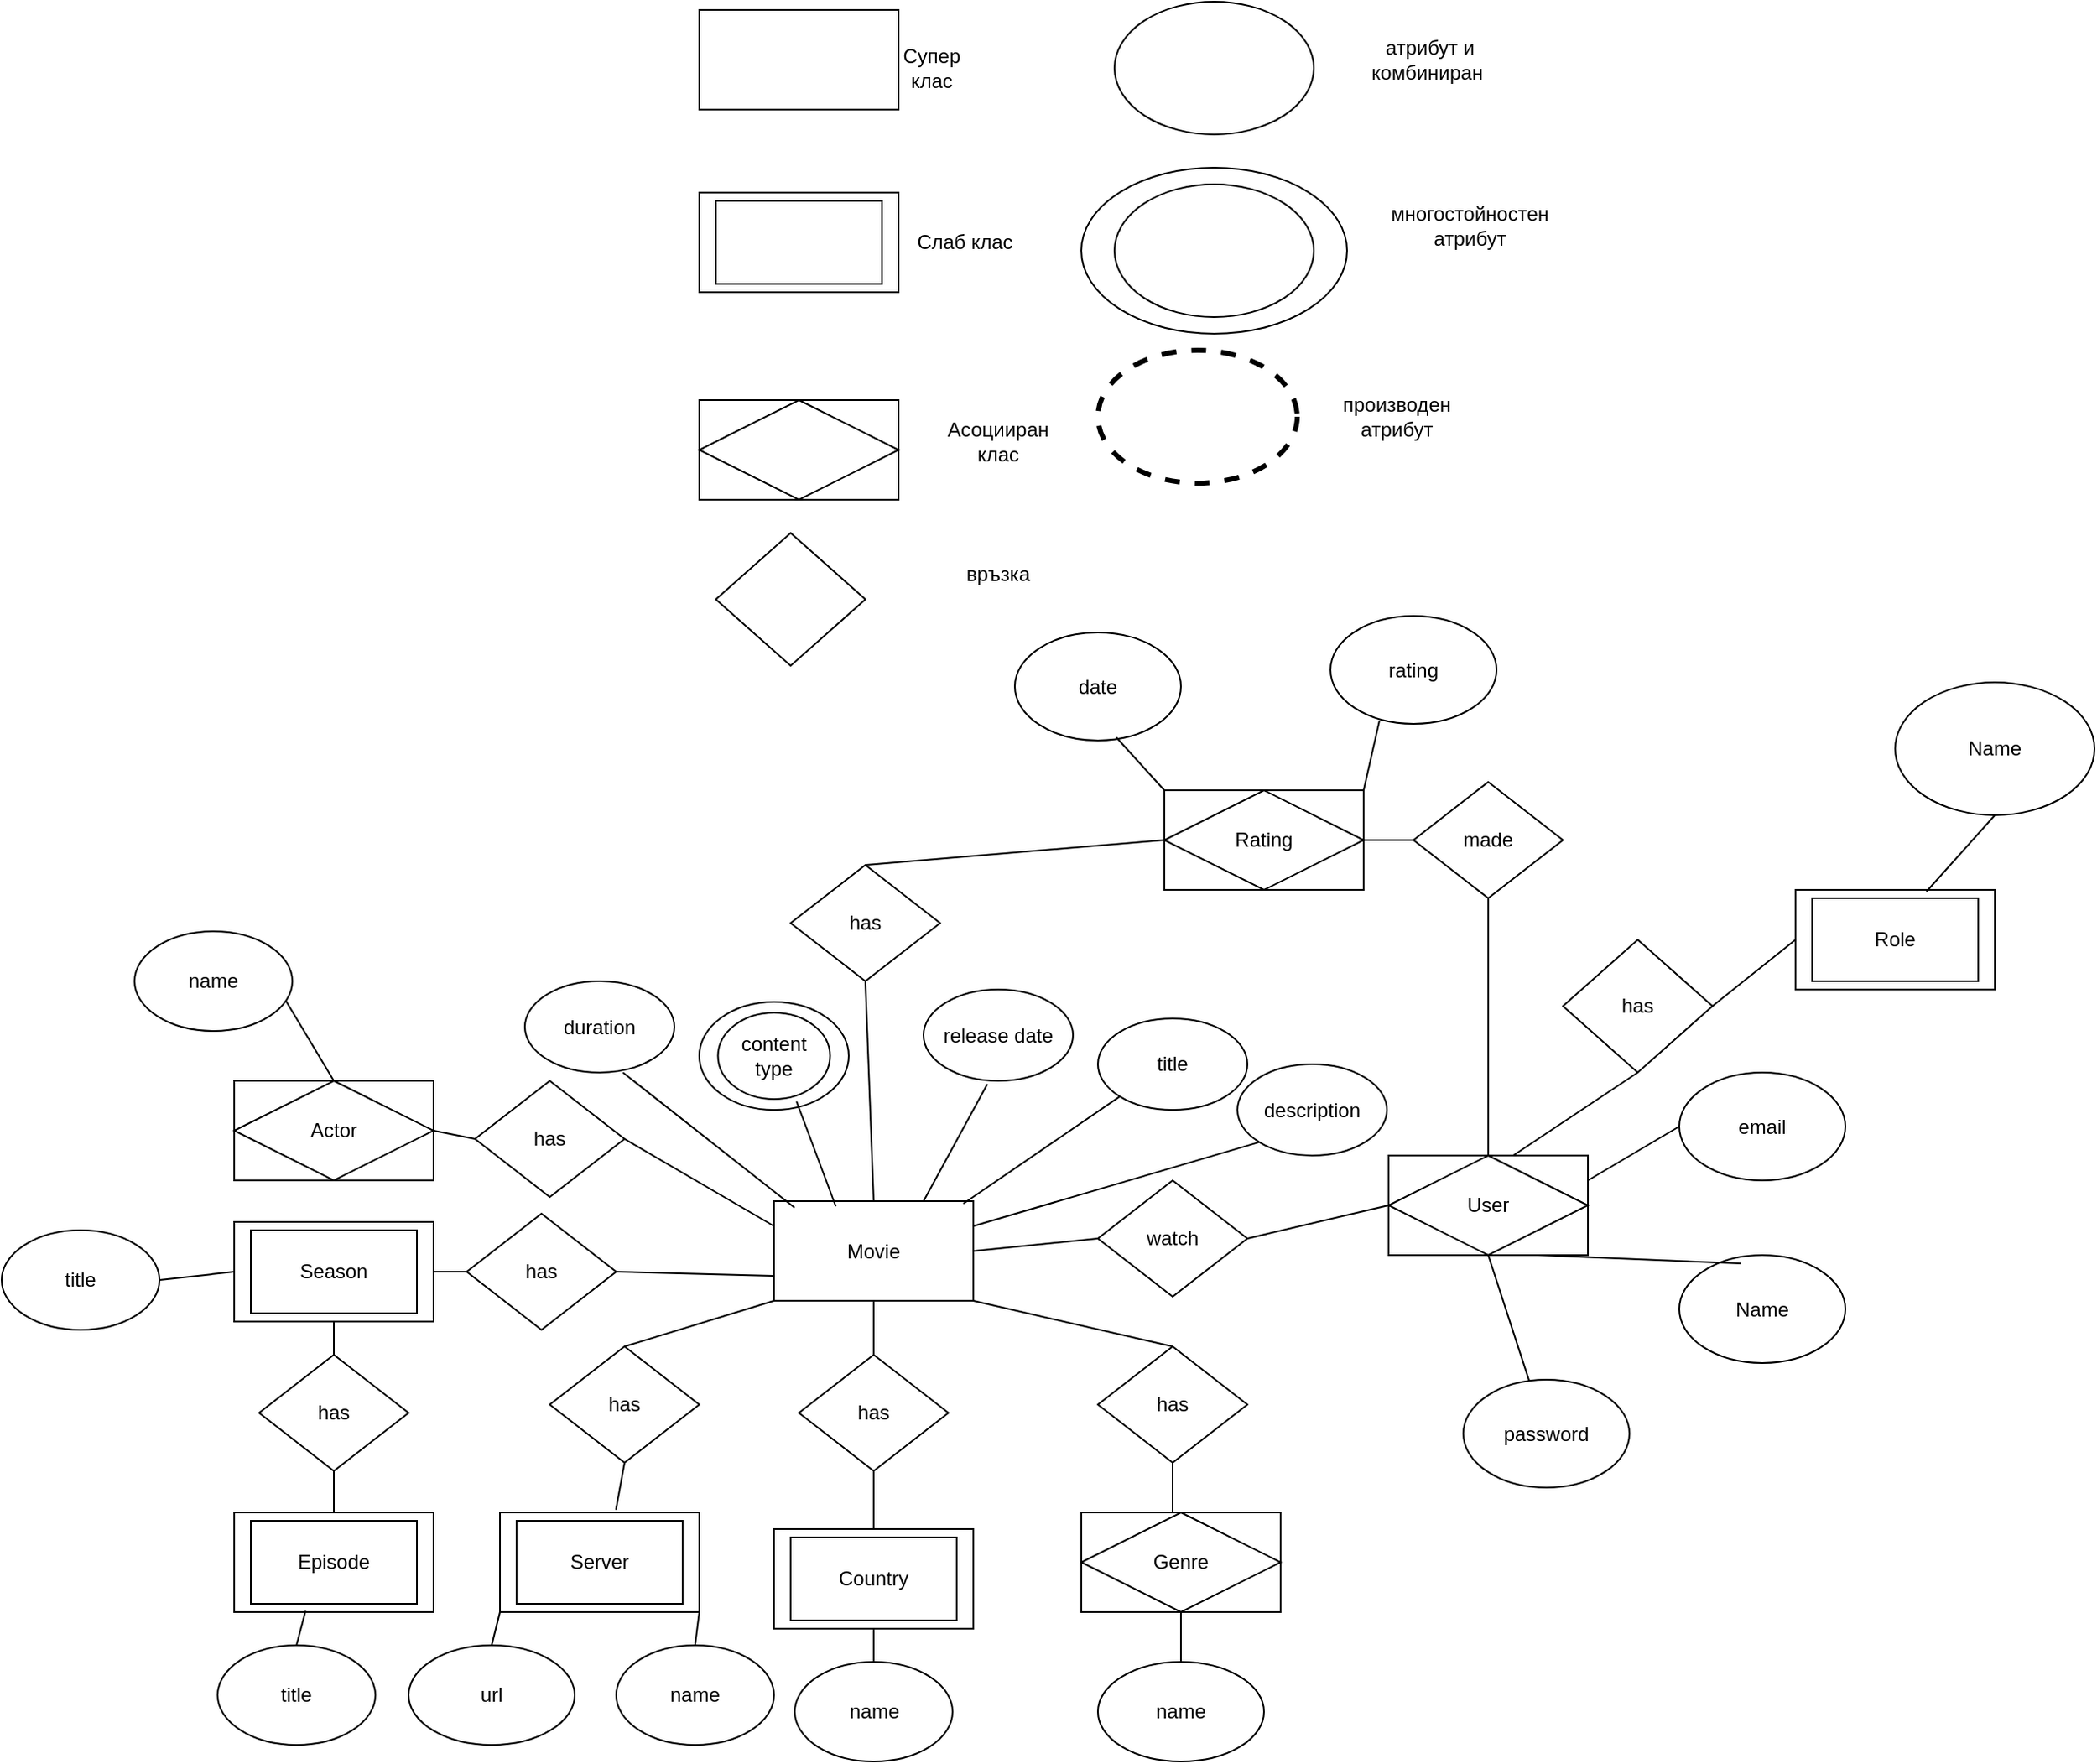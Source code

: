 <mxfile version="24.8.6">
  <diagram name="Page-1" id="Ls7W9Ek30PVkGQfIBCD4">
    <mxGraphModel dx="1869" dy="1734" grid="1" gridSize="10" guides="1" tooltips="1" connect="1" arrows="1" fold="1" page="1" pageScale="1" pageWidth="827" pageHeight="1169" math="0" shadow="0">
      <root>
        <mxCell id="0" />
        <mxCell id="1" parent="0" />
        <mxCell id="jmiM5ppSxV9JI5WKuuWm-2" value="Супер клас" style="text;html=1;align=center;verticalAlign=middle;whiteSpace=wrap;rounded=0;" parent="1" vertex="1">
          <mxGeometry x="110" y="-5" width="60" height="30" as="geometry" />
        </mxCell>
        <mxCell id="jmiM5ppSxV9JI5WKuuWm-5" value="Асоцииран клас" style="text;html=1;align=center;verticalAlign=middle;whiteSpace=wrap;rounded=0;" parent="1" vertex="1">
          <mxGeometry x="150" y="220" width="60" height="30" as="geometry" />
        </mxCell>
        <mxCell id="jmiM5ppSxV9JI5WKuuWm-8" value="Слаб клас" style="text;html=1;align=center;verticalAlign=middle;whiteSpace=wrap;rounded=0;" parent="1" vertex="1">
          <mxGeometry x="130" y="100" width="60" height="30" as="geometry" />
        </mxCell>
        <mxCell id="jmiM5ppSxV9JI5WKuuWm-10" value="" style="ellipse;whiteSpace=wrap;html=1;" parent="1" vertex="1">
          <mxGeometry x="250" y="-30" width="120" height="80" as="geometry" />
        </mxCell>
        <mxCell id="jmiM5ppSxV9JI5WKuuWm-11" value="атрибут и комбиниран&amp;nbsp;" style="text;html=1;align=center;verticalAlign=middle;whiteSpace=wrap;rounded=0;" parent="1" vertex="1">
          <mxGeometry x="400" y="-10" width="80" height="30" as="geometry" />
        </mxCell>
        <mxCell id="jmiM5ppSxV9JI5WKuuWm-14" value="многостойностен атрибут" style="text;html=1;align=center;verticalAlign=middle;whiteSpace=wrap;rounded=0;" parent="1" vertex="1">
          <mxGeometry x="414" y="90" width="100" height="30" as="geometry" />
        </mxCell>
        <mxCell id="jmiM5ppSxV9JI5WKuuWm-15" value="" style="ellipse;whiteSpace=wrap;html=1;dashed=1;strokeWidth=3;perimeterSpacing=0;" parent="1" vertex="1">
          <mxGeometry x="240" y="180" width="120" height="80" as="geometry" />
        </mxCell>
        <mxCell id="jmiM5ppSxV9JI5WKuuWm-16" value="производен атрибут" style="text;html=1;align=center;verticalAlign=middle;whiteSpace=wrap;rounded=0;" parent="1" vertex="1">
          <mxGeometry x="370" y="205" width="100" height="30" as="geometry" />
        </mxCell>
        <mxCell id="3IOs343TnW1oThmAm9yN-3" value="" style="group" parent="1" vertex="1" connectable="0">
          <mxGeometry x="415" y="665" width="120" height="60" as="geometry" />
        </mxCell>
        <mxCell id="3IOs343TnW1oThmAm9yN-1" value="" style="rounded=0;whiteSpace=wrap;html=1;" parent="3IOs343TnW1oThmAm9yN-3" vertex="1">
          <mxGeometry width="120" height="60" as="geometry" />
        </mxCell>
        <mxCell id="3IOs343TnW1oThmAm9yN-2" value="User" style="rhombus;whiteSpace=wrap;html=1;" parent="3IOs343TnW1oThmAm9yN-3" vertex="1">
          <mxGeometry width="120" height="60" as="geometry" />
        </mxCell>
        <mxCell id="3IOs343TnW1oThmAm9yN-5" value="" style="rounded=0;whiteSpace=wrap;html=1;" parent="1" vertex="1">
          <mxGeometry y="-25" width="120" height="60" as="geometry" />
        </mxCell>
        <mxCell id="3IOs343TnW1oThmAm9yN-11" value="Movie" style="rounded=0;whiteSpace=wrap;html=1;" parent="1" vertex="1">
          <mxGeometry x="45" y="692.5" width="120" height="60" as="geometry" />
        </mxCell>
        <mxCell id="3IOs343TnW1oThmAm9yN-14" value="" style="group" parent="1" vertex="1" connectable="0">
          <mxGeometry x="-280" y="620" width="120" height="60" as="geometry" />
        </mxCell>
        <mxCell id="3IOs343TnW1oThmAm9yN-15" value="" style="rounded=0;whiteSpace=wrap;html=1;" parent="3IOs343TnW1oThmAm9yN-14" vertex="1">
          <mxGeometry width="120" height="60" as="geometry" />
        </mxCell>
        <mxCell id="3IOs343TnW1oThmAm9yN-16" value="Actor" style="rhombus;whiteSpace=wrap;html=1;" parent="3IOs343TnW1oThmAm9yN-14" vertex="1">
          <mxGeometry width="120" height="60" as="geometry" />
        </mxCell>
        <mxCell id="3IOs343TnW1oThmAm9yN-20" value="" style="group" parent="1" vertex="1" connectable="0">
          <mxGeometry x="280" y="445" width="120" height="60" as="geometry" />
        </mxCell>
        <mxCell id="3IOs343TnW1oThmAm9yN-21" value="" style="rounded=0;whiteSpace=wrap;html=1;" parent="3IOs343TnW1oThmAm9yN-20" vertex="1">
          <mxGeometry width="120" height="60" as="geometry" />
        </mxCell>
        <mxCell id="3IOs343TnW1oThmAm9yN-22" value="Rating" style="rhombus;whiteSpace=wrap;html=1;" parent="3IOs343TnW1oThmAm9yN-20" vertex="1">
          <mxGeometry width="120" height="60" as="geometry" />
        </mxCell>
        <mxCell id="3IOs343TnW1oThmAm9yN-27" value="" style="group" parent="1" vertex="1" connectable="0">
          <mxGeometry y="210" width="120" height="60" as="geometry" />
        </mxCell>
        <mxCell id="jmiM5ppSxV9JI5WKuuWm-3" value="" style="rounded=0;whiteSpace=wrap;html=1;" parent="3IOs343TnW1oThmAm9yN-27" vertex="1">
          <mxGeometry width="120" height="60" as="geometry" />
        </mxCell>
        <mxCell id="jmiM5ppSxV9JI5WKuuWm-4" value="" style="rhombus;whiteSpace=wrap;html=1;" parent="3IOs343TnW1oThmAm9yN-27" vertex="1">
          <mxGeometry width="120" height="60" as="geometry" />
        </mxCell>
        <mxCell id="3IOs343TnW1oThmAm9yN-28" value="" style="group" parent="1" vertex="1" connectable="0">
          <mxGeometry y="85" width="120" height="60" as="geometry" />
        </mxCell>
        <mxCell id="3IOs343TnW1oThmAm9yN-6" value="" style="rounded=0;whiteSpace=wrap;html=1;" parent="3IOs343TnW1oThmAm9yN-28" vertex="1">
          <mxGeometry width="120" height="60" as="geometry" />
        </mxCell>
        <mxCell id="3IOs343TnW1oThmAm9yN-7" value="" style="rounded=0;whiteSpace=wrap;html=1;" parent="3IOs343TnW1oThmAm9yN-28" vertex="1">
          <mxGeometry x="10" y="5" width="100" height="50" as="geometry" />
        </mxCell>
        <mxCell id="3IOs343TnW1oThmAm9yN-29" value="" style="group" parent="1" vertex="1" connectable="0">
          <mxGeometry x="-280" y="880" width="120" height="60" as="geometry" />
        </mxCell>
        <mxCell id="3IOs343TnW1oThmAm9yN-30" value="" style="rounded=0;whiteSpace=wrap;html=1;" parent="3IOs343TnW1oThmAm9yN-29" vertex="1">
          <mxGeometry width="120" height="60" as="geometry" />
        </mxCell>
        <mxCell id="3IOs343TnW1oThmAm9yN-31" value="Episode" style="rounded=0;whiteSpace=wrap;html=1;" parent="3IOs343TnW1oThmAm9yN-29" vertex="1">
          <mxGeometry x="10" y="5" width="100" height="50" as="geometry" />
        </mxCell>
        <mxCell id="3IOs343TnW1oThmAm9yN-32" value="" style="group" parent="1" vertex="1" connectable="0">
          <mxGeometry x="-280" y="705" width="120" height="60" as="geometry" />
        </mxCell>
        <mxCell id="3IOs343TnW1oThmAm9yN-33" value="" style="rounded=0;whiteSpace=wrap;html=1;" parent="3IOs343TnW1oThmAm9yN-32" vertex="1">
          <mxGeometry width="120" height="60" as="geometry" />
        </mxCell>
        <mxCell id="3IOs343TnW1oThmAm9yN-34" value="Season" style="rounded=0;whiteSpace=wrap;html=1;" parent="3IOs343TnW1oThmAm9yN-32" vertex="1">
          <mxGeometry x="10" y="5" width="100" height="50" as="geometry" />
        </mxCell>
        <mxCell id="3IOs343TnW1oThmAm9yN-39" value="" style="group" parent="1" vertex="1" connectable="0">
          <mxGeometry x="45" y="890" width="120" height="60" as="geometry" />
        </mxCell>
        <mxCell id="3IOs343TnW1oThmAm9yN-40" value="" style="rounded=0;whiteSpace=wrap;html=1;" parent="3IOs343TnW1oThmAm9yN-39" vertex="1">
          <mxGeometry width="120" height="60" as="geometry" />
        </mxCell>
        <mxCell id="3IOs343TnW1oThmAm9yN-41" value="Country" style="rounded=0;whiteSpace=wrap;html=1;" parent="3IOs343TnW1oThmAm9yN-39" vertex="1">
          <mxGeometry x="10" y="5" width="100" height="50" as="geometry" />
        </mxCell>
        <mxCell id="3IOs343TnW1oThmAm9yN-43" value="" style="rhombus;whiteSpace=wrap;html=1;" parent="1" vertex="1">
          <mxGeometry x="10" y="290" width="90" height="80" as="geometry" />
        </mxCell>
        <mxCell id="3IOs343TnW1oThmAm9yN-44" value="връзка" style="text;html=1;align=center;verticalAlign=middle;whiteSpace=wrap;rounded=0;" parent="1" vertex="1">
          <mxGeometry x="150" y="300" width="60" height="30" as="geometry" />
        </mxCell>
        <mxCell id="3IOs343TnW1oThmAm9yN-45" value="watch" style="rhombus;whiteSpace=wrap;html=1;" parent="1" vertex="1">
          <mxGeometry x="240" y="680" width="90" height="70" as="geometry" />
        </mxCell>
        <mxCell id="3IOs343TnW1oThmAm9yN-49" value="" style="endArrow=none;html=1;rounded=0;entryX=0;entryY=0.5;entryDx=0;entryDy=0;exitX=1;exitY=0.5;exitDx=0;exitDy=0;" parent="1" source="3IOs343TnW1oThmAm9yN-45" target="3IOs343TnW1oThmAm9yN-1" edge="1">
          <mxGeometry width="50" height="50" relative="1" as="geometry">
            <mxPoint x="290" y="640" as="sourcePoint" />
            <mxPoint x="340" y="590" as="targetPoint" />
          </mxGeometry>
        </mxCell>
        <mxCell id="3IOs343TnW1oThmAm9yN-50" value="" style="endArrow=none;html=1;rounded=0;entryX=0;entryY=0.5;entryDx=0;entryDy=0;exitX=1;exitY=0.5;exitDx=0;exitDy=0;" parent="1" source="3IOs343TnW1oThmAm9yN-11" target="3IOs343TnW1oThmAm9yN-45" edge="1">
          <mxGeometry width="50" height="50" relative="1" as="geometry">
            <mxPoint x="160" y="564.5" as="sourcePoint" />
            <mxPoint x="230" y="564.5" as="targetPoint" />
          </mxGeometry>
        </mxCell>
        <mxCell id="3IOs343TnW1oThmAm9yN-51" value="" style="endArrow=none;html=1;rounded=0;entryX=0.5;entryY=1;entryDx=0;entryDy=0;exitX=0.5;exitY=0;exitDx=0;exitDy=0;" parent="1" source="3IOs343TnW1oThmAm9yN-2" target="3IOs343TnW1oThmAm9yN-52" edge="1">
          <mxGeometry width="50" height="50" relative="1" as="geometry">
            <mxPoint x="310" y="620" as="sourcePoint" />
            <mxPoint x="360" y="570" as="targetPoint" />
          </mxGeometry>
        </mxCell>
        <mxCell id="3IOs343TnW1oThmAm9yN-52" value="made" style="rhombus;whiteSpace=wrap;html=1;" parent="1" vertex="1">
          <mxGeometry x="430" y="440" width="90" height="70" as="geometry" />
        </mxCell>
        <mxCell id="3IOs343TnW1oThmAm9yN-54" value="" style="endArrow=none;html=1;rounded=0;entryX=0;entryY=0.5;entryDx=0;entryDy=0;exitX=1;exitY=0.5;exitDx=0;exitDy=0;" parent="1" source="3IOs343TnW1oThmAm9yN-21" target="3IOs343TnW1oThmAm9yN-52" edge="1">
          <mxGeometry width="50" height="50" relative="1" as="geometry">
            <mxPoint x="290" y="630" as="sourcePoint" />
            <mxPoint x="340" y="580" as="targetPoint" />
          </mxGeometry>
        </mxCell>
        <mxCell id="3IOs343TnW1oThmAm9yN-56" value="has" style="rhombus;whiteSpace=wrap;html=1;" parent="1" vertex="1">
          <mxGeometry x="55" y="490" width="90" height="70" as="geometry" />
        </mxCell>
        <mxCell id="3IOs343TnW1oThmAm9yN-57" value="" style="endArrow=none;html=1;rounded=0;entryX=0;entryY=0.5;entryDx=0;entryDy=0;exitX=0.5;exitY=0;exitDx=0;exitDy=0;" parent="1" source="3IOs343TnW1oThmAm9yN-56" target="3IOs343TnW1oThmAm9yN-22" edge="1">
          <mxGeometry width="50" height="50" relative="1" as="geometry">
            <mxPoint x="290" y="680" as="sourcePoint" />
            <mxPoint x="340" y="630" as="targetPoint" />
          </mxGeometry>
        </mxCell>
        <mxCell id="3IOs343TnW1oThmAm9yN-58" value="" style="endArrow=none;html=1;rounded=0;entryX=0.5;entryY=1;entryDx=0;entryDy=0;exitX=0.5;exitY=0;exitDx=0;exitDy=0;" parent="1" source="3IOs343TnW1oThmAm9yN-11" target="3IOs343TnW1oThmAm9yN-56" edge="1">
          <mxGeometry width="50" height="50" relative="1" as="geometry">
            <mxPoint x="290" y="680" as="sourcePoint" />
            <mxPoint x="340" y="630" as="targetPoint" />
          </mxGeometry>
        </mxCell>
        <mxCell id="3IOs343TnW1oThmAm9yN-59" value="has" style="rhombus;whiteSpace=wrap;html=1;" parent="1" vertex="1">
          <mxGeometry x="60" y="785" width="90" height="70" as="geometry" />
        </mxCell>
        <mxCell id="3IOs343TnW1oThmAm9yN-60" value="" style="endArrow=none;html=1;rounded=0;entryX=0.5;entryY=1;entryDx=0;entryDy=0;exitX=0.5;exitY=0;exitDx=0;exitDy=0;" parent="1" source="3IOs343TnW1oThmAm9yN-59" target="3IOs343TnW1oThmAm9yN-11" edge="1">
          <mxGeometry width="50" height="50" relative="1" as="geometry">
            <mxPoint x="290" y="880" as="sourcePoint" />
            <mxPoint x="340" y="830" as="targetPoint" />
          </mxGeometry>
        </mxCell>
        <mxCell id="3IOs343TnW1oThmAm9yN-61" value="" style="endArrow=none;html=1;rounded=0;entryX=0.5;entryY=1;entryDx=0;entryDy=0;exitX=0.5;exitY=0;exitDx=0;exitDy=0;" parent="1" source="3IOs343TnW1oThmAm9yN-40" target="3IOs343TnW1oThmAm9yN-59" edge="1">
          <mxGeometry width="50" height="50" relative="1" as="geometry">
            <mxPoint x="290" y="880" as="sourcePoint" />
            <mxPoint x="340" y="830" as="targetPoint" />
          </mxGeometry>
        </mxCell>
        <mxCell id="3IOs343TnW1oThmAm9yN-62" value="" style="endArrow=none;html=1;rounded=0;entryX=1;entryY=1;entryDx=0;entryDy=0;exitX=0.5;exitY=0;exitDx=0;exitDy=0;" parent="1" source="3IOs343TnW1oThmAm9yN-63" target="3IOs343TnW1oThmAm9yN-11" edge="1">
          <mxGeometry width="50" height="50" relative="1" as="geometry">
            <mxPoint x="240" y="770" as="sourcePoint" />
            <mxPoint x="340" y="630" as="targetPoint" />
          </mxGeometry>
        </mxCell>
        <mxCell id="3IOs343TnW1oThmAm9yN-63" value="has" style="rhombus;whiteSpace=wrap;html=1;" parent="1" vertex="1">
          <mxGeometry x="240" y="780" width="90" height="70" as="geometry" />
        </mxCell>
        <mxCell id="3IOs343TnW1oThmAm9yN-64" value="" style="endArrow=none;html=1;rounded=0;entryX=0.5;entryY=1;entryDx=0;entryDy=0;exitX=0.5;exitY=0;exitDx=0;exitDy=0;" parent="1" target="3IOs343TnW1oThmAm9yN-63" edge="1">
          <mxGeometry width="50" height="50" relative="1" as="geometry">
            <mxPoint x="285" y="890" as="sourcePoint" />
            <mxPoint x="260" y="830" as="targetPoint" />
          </mxGeometry>
        </mxCell>
        <mxCell id="3IOs343TnW1oThmAm9yN-67" value="" style="group" parent="1" vertex="1" connectable="0">
          <mxGeometry x="-120" y="880" width="120" height="60" as="geometry" />
        </mxCell>
        <mxCell id="3IOs343TnW1oThmAm9yN-68" value="" style="rounded=0;whiteSpace=wrap;html=1;" parent="3IOs343TnW1oThmAm9yN-67" vertex="1">
          <mxGeometry width="120" height="60" as="geometry" />
        </mxCell>
        <mxCell id="3IOs343TnW1oThmAm9yN-69" value="Server" style="rounded=0;whiteSpace=wrap;html=1;" parent="3IOs343TnW1oThmAm9yN-67" vertex="1">
          <mxGeometry x="10" y="5" width="100" height="50" as="geometry" />
        </mxCell>
        <mxCell id="3IOs343TnW1oThmAm9yN-71" value="" style="endArrow=none;html=1;rounded=0;entryX=0;entryY=1;entryDx=0;entryDy=0;exitX=0.5;exitY=0;exitDx=0;exitDy=0;" parent="1" source="3IOs343TnW1oThmAm9yN-72" target="3IOs343TnW1oThmAm9yN-11" edge="1">
          <mxGeometry width="50" height="50" relative="1" as="geometry">
            <mxPoint x="-60" y="910" as="sourcePoint" />
            <mxPoint x="-10" y="860" as="targetPoint" />
          </mxGeometry>
        </mxCell>
        <mxCell id="3IOs343TnW1oThmAm9yN-72" value="has" style="rhombus;whiteSpace=wrap;html=1;" parent="1" vertex="1">
          <mxGeometry x="-90" y="780" width="90" height="70" as="geometry" />
        </mxCell>
        <mxCell id="3IOs343TnW1oThmAm9yN-73" value="" style="endArrow=none;html=1;rounded=0;entryX=0.5;entryY=1;entryDx=0;entryDy=0;exitX=0.582;exitY=-0.027;exitDx=0;exitDy=0;exitPerimeter=0;" parent="1" source="3IOs343TnW1oThmAm9yN-68" target="3IOs343TnW1oThmAm9yN-72" edge="1">
          <mxGeometry width="50" height="50" relative="1" as="geometry">
            <mxPoint x="-180" y="900" as="sourcePoint" />
            <mxPoint x="-130" y="850" as="targetPoint" />
          </mxGeometry>
        </mxCell>
        <mxCell id="3IOs343TnW1oThmAm9yN-74" value="has" style="rhombus;whiteSpace=wrap;html=1;" parent="1" vertex="1">
          <mxGeometry x="-140" y="700" width="90" height="70" as="geometry" />
        </mxCell>
        <mxCell id="3IOs343TnW1oThmAm9yN-75" value="" style="endArrow=none;html=1;rounded=0;entryX=0;entryY=0.75;entryDx=0;entryDy=0;exitX=1;exitY=0.5;exitDx=0;exitDy=0;" parent="1" source="3IOs343TnW1oThmAm9yN-74" target="3IOs343TnW1oThmAm9yN-11" edge="1">
          <mxGeometry width="50" height="50" relative="1" as="geometry">
            <mxPoint x="-10" y="790" as="sourcePoint" />
            <mxPoint x="80" y="730" as="targetPoint" />
          </mxGeometry>
        </mxCell>
        <mxCell id="3IOs343TnW1oThmAm9yN-76" value="" style="endArrow=none;html=1;rounded=0;entryX=0;entryY=0.5;entryDx=0;entryDy=0;exitX=1;exitY=0.5;exitDx=0;exitDy=0;" parent="1" source="3IOs343TnW1oThmAm9yN-33" target="3IOs343TnW1oThmAm9yN-74" edge="1">
          <mxGeometry width="50" height="50" relative="1" as="geometry">
            <mxPoint x="-140" y="740" as="sourcePoint" />
            <mxPoint x="-50" y="740" as="targetPoint" />
          </mxGeometry>
        </mxCell>
        <mxCell id="3IOs343TnW1oThmAm9yN-78" value="" style="endArrow=none;html=1;rounded=0;exitX=0;exitY=0.25;exitDx=0;exitDy=0;entryX=1;entryY=0.5;entryDx=0;entryDy=0;" parent="1" source="3IOs343TnW1oThmAm9yN-11" target="3IOs343TnW1oThmAm9yN-79" edge="1">
          <mxGeometry width="50" height="50" relative="1" as="geometry">
            <mxPoint x="180" y="800" as="sourcePoint" />
            <mxPoint x="230" y="750" as="targetPoint" />
          </mxGeometry>
        </mxCell>
        <mxCell id="3IOs343TnW1oThmAm9yN-79" value="has" style="rhombus;whiteSpace=wrap;html=1;" parent="1" vertex="1">
          <mxGeometry x="-135" y="620" width="90" height="70" as="geometry" />
        </mxCell>
        <mxCell id="3IOs343TnW1oThmAm9yN-80" value="" style="endArrow=none;html=1;rounded=0;entryX=1;entryY=0.5;entryDx=0;entryDy=0;exitX=0;exitY=0.5;exitDx=0;exitDy=0;" parent="1" source="3IOs343TnW1oThmAm9yN-79" target="3IOs343TnW1oThmAm9yN-15" edge="1">
          <mxGeometry width="50" height="50" relative="1" as="geometry">
            <mxPoint x="180" y="800" as="sourcePoint" />
            <mxPoint x="230" y="750" as="targetPoint" />
          </mxGeometry>
        </mxCell>
        <mxCell id="3IOs343TnW1oThmAm9yN-82" value="has" style="rhombus;whiteSpace=wrap;html=1;" parent="1" vertex="1">
          <mxGeometry x="-265" y="785" width="90" height="70" as="geometry" />
        </mxCell>
        <mxCell id="3IOs343TnW1oThmAm9yN-83" value="" style="endArrow=none;html=1;rounded=0;entryX=0.5;entryY=0;entryDx=0;entryDy=0;exitX=0.5;exitY=1;exitDx=0;exitDy=0;" parent="1" source="3IOs343TnW1oThmAm9yN-33" target="3IOs343TnW1oThmAm9yN-82" edge="1">
          <mxGeometry width="50" height="50" relative="1" as="geometry">
            <mxPoint x="-120" y="650" as="sourcePoint" />
            <mxPoint x="-70" y="600" as="targetPoint" />
          </mxGeometry>
        </mxCell>
        <mxCell id="3IOs343TnW1oThmAm9yN-85" value="" style="endArrow=none;html=1;rounded=0;exitX=0.5;exitY=0;exitDx=0;exitDy=0;entryX=0.5;entryY=1;entryDx=0;entryDy=0;" parent="1" source="3IOs343TnW1oThmAm9yN-30" target="3IOs343TnW1oThmAm9yN-82" edge="1">
          <mxGeometry width="50" height="50" relative="1" as="geometry">
            <mxPoint x="-120" y="850" as="sourcePoint" />
            <mxPoint x="-70" y="800" as="targetPoint" />
          </mxGeometry>
        </mxCell>
        <mxCell id="3IOs343TnW1oThmAm9yN-86" value="name" style="ellipse;whiteSpace=wrap;html=1;" parent="1" vertex="1">
          <mxGeometry x="240" y="970" width="100" height="60" as="geometry" />
        </mxCell>
        <mxCell id="3IOs343TnW1oThmAm9yN-87" value="" style="endArrow=none;html=1;rounded=0;exitX=0.5;exitY=0;exitDx=0;exitDy=0;entryX=0.5;entryY=1;entryDx=0;entryDy=0;" parent="1" source="3IOs343TnW1oThmAm9yN-86" target="3IOs343TnW1oThmAm9yN-156" edge="1">
          <mxGeometry width="50" height="50" relative="1" as="geometry">
            <mxPoint x="210" y="830" as="sourcePoint" />
            <mxPoint x="345" y="950" as="targetPoint" />
            <Array as="points">
              <mxPoint x="290" y="950" />
            </Array>
          </mxGeometry>
        </mxCell>
        <mxCell id="3IOs343TnW1oThmAm9yN-88" value="name" style="ellipse;whiteSpace=wrap;html=1;" parent="1" vertex="1">
          <mxGeometry x="57.5" y="970" width="95" height="60" as="geometry" />
        </mxCell>
        <mxCell id="3IOs343TnW1oThmAm9yN-89" value="" style="endArrow=none;html=1;rounded=0;exitX=0.5;exitY=0;exitDx=0;exitDy=0;entryX=0.5;entryY=1;entryDx=0;entryDy=0;" parent="1" source="3IOs343TnW1oThmAm9yN-88" target="3IOs343TnW1oThmAm9yN-40" edge="1">
          <mxGeometry width="50" height="50" relative="1" as="geometry">
            <mxPoint x="195" y="1020" as="sourcePoint" />
            <mxPoint x="140" y="970" as="targetPoint" />
          </mxGeometry>
        </mxCell>
        <mxCell id="3IOs343TnW1oThmAm9yN-90" value="name" style="ellipse;whiteSpace=wrap;html=1;" parent="1" vertex="1">
          <mxGeometry x="-50" y="960" width="95" height="60" as="geometry" />
        </mxCell>
        <mxCell id="3IOs343TnW1oThmAm9yN-91" value="" style="endArrow=none;html=1;rounded=0;exitX=0.5;exitY=0;exitDx=0;exitDy=0;" parent="1" source="3IOs343TnW1oThmAm9yN-90" edge="1">
          <mxGeometry width="50" height="50" relative="1" as="geometry">
            <mxPoint x="-110" y="1030" as="sourcePoint" />
            <mxPoint y="940" as="targetPoint" />
          </mxGeometry>
        </mxCell>
        <mxCell id="3IOs343TnW1oThmAm9yN-92" value="url" style="ellipse;whiteSpace=wrap;html=1;" parent="1" vertex="1">
          <mxGeometry x="-175" y="960" width="100" height="60" as="geometry" />
        </mxCell>
        <mxCell id="3IOs343TnW1oThmAm9yN-93" value="" style="endArrow=none;html=1;rounded=0;entryX=0;entryY=1;entryDx=0;entryDy=0;exitX=0.5;exitY=0;exitDx=0;exitDy=0;" parent="1" source="3IOs343TnW1oThmAm9yN-92" target="3IOs343TnW1oThmAm9yN-68" edge="1">
          <mxGeometry width="50" height="50" relative="1" as="geometry">
            <mxPoint x="-70" y="1030" as="sourcePoint" />
            <mxPoint x="-88" y="950" as="targetPoint" />
          </mxGeometry>
        </mxCell>
        <mxCell id="3IOs343TnW1oThmAm9yN-94" value="" style="endArrow=none;html=1;rounded=0;entryX=0.358;entryY=0.987;entryDx=0;entryDy=0;entryPerimeter=0;exitX=0.5;exitY=0;exitDx=0;exitDy=0;" parent="1" source="3IOs343TnW1oThmAm9yN-95" target="3IOs343TnW1oThmAm9yN-30" edge="1">
          <mxGeometry width="50" height="50" relative="1" as="geometry">
            <mxPoint x="-300" y="1030" as="sourcePoint" />
            <mxPoint x="-250" y="980" as="targetPoint" />
          </mxGeometry>
        </mxCell>
        <mxCell id="3IOs343TnW1oThmAm9yN-95" value="title" style="ellipse;whiteSpace=wrap;html=1;" parent="1" vertex="1">
          <mxGeometry x="-290" y="960" width="95" height="60" as="geometry" />
        </mxCell>
        <mxCell id="3IOs343TnW1oThmAm9yN-96" value="title" style="ellipse;whiteSpace=wrap;html=1;" parent="1" vertex="1">
          <mxGeometry x="-420" y="710" width="95" height="60" as="geometry" />
        </mxCell>
        <mxCell id="3IOs343TnW1oThmAm9yN-97" value="" style="endArrow=none;html=1;rounded=0;entryX=0;entryY=0.5;entryDx=0;entryDy=0;exitX=1;exitY=0.5;exitDx=0;exitDy=0;" parent="1" source="3IOs343TnW1oThmAm9yN-96" target="3IOs343TnW1oThmAm9yN-33" edge="1">
          <mxGeometry width="50" height="50" relative="1" as="geometry">
            <mxPoint x="-360" y="810" as="sourcePoint" />
            <mxPoint x="-310" y="760" as="targetPoint" />
          </mxGeometry>
        </mxCell>
        <mxCell id="3IOs343TnW1oThmAm9yN-98" value="name" style="ellipse;whiteSpace=wrap;html=1;" parent="1" vertex="1">
          <mxGeometry x="-340" y="530" width="95" height="60" as="geometry" />
        </mxCell>
        <mxCell id="3IOs343TnW1oThmAm9yN-99" value="" style="endArrow=none;html=1;rounded=0;entryX=0.958;entryY=0.693;entryDx=0;entryDy=0;entryPerimeter=0;exitX=0.5;exitY=0;exitDx=0;exitDy=0;" parent="1" source="3IOs343TnW1oThmAm9yN-16" target="3IOs343TnW1oThmAm9yN-98" edge="1">
          <mxGeometry width="50" height="50" relative="1" as="geometry">
            <mxPoint x="-10" y="640" as="sourcePoint" />
            <mxPoint x="40" y="590" as="targetPoint" />
          </mxGeometry>
        </mxCell>
        <mxCell id="3IOs343TnW1oThmAm9yN-110" value="Name" style="ellipse;whiteSpace=wrap;html=1;" parent="1" vertex="1">
          <mxGeometry x="590" y="725" width="100" height="65" as="geometry" />
        </mxCell>
        <mxCell id="3IOs343TnW1oThmAm9yN-112" value="" style="endArrow=none;html=1;rounded=0;entryX=0.37;entryY=0.077;entryDx=0;entryDy=0;entryPerimeter=0;exitX=0.75;exitY=1;exitDx=0;exitDy=0;" parent="1" source="3IOs343TnW1oThmAm9yN-1" target="3IOs343TnW1oThmAm9yN-110" edge="1">
          <mxGeometry width="50" height="50" relative="1" as="geometry">
            <mxPoint x="280" y="630" as="sourcePoint" />
            <mxPoint x="330" y="580" as="targetPoint" />
          </mxGeometry>
        </mxCell>
        <mxCell id="3IOs343TnW1oThmAm9yN-113" value="email" style="ellipse;whiteSpace=wrap;html=1;" parent="1" vertex="1">
          <mxGeometry x="590" y="615" width="100" height="65" as="geometry" />
        </mxCell>
        <mxCell id="3IOs343TnW1oThmAm9yN-114" value="" style="endArrow=none;html=1;rounded=0;entryX=0;entryY=0.5;entryDx=0;entryDy=0;exitX=1;exitY=0.25;exitDx=0;exitDy=0;" parent="1" source="3IOs343TnW1oThmAm9yN-1" target="3IOs343TnW1oThmAm9yN-113" edge="1">
          <mxGeometry width="50" height="50" relative="1" as="geometry">
            <mxPoint x="200" y="810" as="sourcePoint" />
            <mxPoint x="250" y="760" as="targetPoint" />
          </mxGeometry>
        </mxCell>
        <mxCell id="3IOs343TnW1oThmAm9yN-115" value="password" style="ellipse;whiteSpace=wrap;html=1;" parent="1" vertex="1">
          <mxGeometry x="460" y="800" width="100" height="65" as="geometry" />
        </mxCell>
        <mxCell id="3IOs343TnW1oThmAm9yN-117" value="" style="endArrow=none;html=1;rounded=0;entryX=0.5;entryY=1;entryDx=0;entryDy=0;" parent="1" source="3IOs343TnW1oThmAm9yN-115" target="3IOs343TnW1oThmAm9yN-1" edge="1">
          <mxGeometry width="50" height="50" relative="1" as="geometry">
            <mxPoint x="200" y="810" as="sourcePoint" />
            <mxPoint x="250" y="760" as="targetPoint" />
          </mxGeometry>
        </mxCell>
        <mxCell id="3IOs343TnW1oThmAm9yN-120" value="title" style="ellipse;whiteSpace=wrap;html=1;" parent="1" vertex="1">
          <mxGeometry x="240" y="582.5" width="90" height="55" as="geometry" />
        </mxCell>
        <mxCell id="3IOs343TnW1oThmAm9yN-121" value="description" style="ellipse;whiteSpace=wrap;html=1;" parent="1" vertex="1">
          <mxGeometry x="324" y="610" width="90" height="55" as="geometry" />
        </mxCell>
        <mxCell id="3IOs343TnW1oThmAm9yN-122" value="" style="endArrow=none;html=1;rounded=0;exitX=0.95;exitY=0.025;exitDx=0;exitDy=0;exitPerimeter=0;entryX=0;entryY=1;entryDx=0;entryDy=0;" parent="1" source="3IOs343TnW1oThmAm9yN-11" target="3IOs343TnW1oThmAm9yN-120" edge="1">
          <mxGeometry width="50" height="50" relative="1" as="geometry">
            <mxPoint x="220" y="760" as="sourcePoint" />
            <mxPoint x="270" y="710" as="targetPoint" />
          </mxGeometry>
        </mxCell>
        <mxCell id="3IOs343TnW1oThmAm9yN-123" value="" style="endArrow=none;html=1;rounded=0;entryX=0;entryY=1;entryDx=0;entryDy=0;exitX=1;exitY=0.25;exitDx=0;exitDy=0;" parent="1" source="3IOs343TnW1oThmAm9yN-11" target="3IOs343TnW1oThmAm9yN-121" edge="1">
          <mxGeometry width="50" height="50" relative="1" as="geometry">
            <mxPoint x="220" y="760" as="sourcePoint" />
            <mxPoint x="270" y="710" as="targetPoint" />
          </mxGeometry>
        </mxCell>
        <mxCell id="3IOs343TnW1oThmAm9yN-124" value="duration" style="ellipse;whiteSpace=wrap;html=1;" parent="1" vertex="1">
          <mxGeometry x="-105" y="560" width="90" height="55" as="geometry" />
        </mxCell>
        <mxCell id="3IOs343TnW1oThmAm9yN-125" value="release date" style="ellipse;whiteSpace=wrap;html=1;" parent="1" vertex="1">
          <mxGeometry x="135" y="565" width="90" height="55" as="geometry" />
        </mxCell>
        <mxCell id="3IOs343TnW1oThmAm9yN-127" value="" style="group" parent="1" vertex="1" connectable="0">
          <mxGeometry x="230" y="70" width="160" height="100" as="geometry" />
        </mxCell>
        <mxCell id="jmiM5ppSxV9JI5WKuuWm-12" value="" style="ellipse;whiteSpace=wrap;html=1;" parent="3IOs343TnW1oThmAm9yN-127" vertex="1">
          <mxGeometry width="160" height="100" as="geometry" />
        </mxCell>
        <mxCell id="jmiM5ppSxV9JI5WKuuWm-13" value="" style="ellipse;whiteSpace=wrap;html=1;" parent="3IOs343TnW1oThmAm9yN-127" vertex="1">
          <mxGeometry x="20" y="10" width="120" height="80" as="geometry" />
        </mxCell>
        <mxCell id="3IOs343TnW1oThmAm9yN-128" value="" style="group" parent="1" vertex="1" connectable="0">
          <mxGeometry y="572.5" width="90" height="65" as="geometry" />
        </mxCell>
        <mxCell id="3IOs343TnW1oThmAm9yN-129" value="" style="ellipse;whiteSpace=wrap;html=1;" parent="3IOs343TnW1oThmAm9yN-128" vertex="1">
          <mxGeometry width="90" height="65" as="geometry" />
        </mxCell>
        <mxCell id="3IOs343TnW1oThmAm9yN-130" value="content&lt;div&gt;type&lt;/div&gt;" style="ellipse;whiteSpace=wrap;html=1;" parent="3IOs343TnW1oThmAm9yN-128" vertex="1">
          <mxGeometry x="11.25" y="6.5" width="67.5" height="52" as="geometry" />
        </mxCell>
        <mxCell id="3IOs343TnW1oThmAm9yN-131" value="" style="endArrow=none;html=1;rounded=0;entryX=0.427;entryY=1.036;entryDx=0;entryDy=0;entryPerimeter=0;exitX=0.75;exitY=0;exitDx=0;exitDy=0;" parent="1" source="3IOs343TnW1oThmAm9yN-11" target="3IOs343TnW1oThmAm9yN-125" edge="1">
          <mxGeometry width="50" height="50" relative="1" as="geometry">
            <mxPoint x="40" y="690" as="sourcePoint" />
            <mxPoint x="90" y="640" as="targetPoint" />
          </mxGeometry>
        </mxCell>
        <mxCell id="3IOs343TnW1oThmAm9yN-132" value="" style="endArrow=none;html=1;rounded=0;entryX=0.651;entryY=0.923;entryDx=0;entryDy=0;entryPerimeter=0;exitX=0.31;exitY=0.052;exitDx=0;exitDy=0;exitPerimeter=0;" parent="1" source="3IOs343TnW1oThmAm9yN-11" target="3IOs343TnW1oThmAm9yN-129" edge="1">
          <mxGeometry width="50" height="50" relative="1" as="geometry">
            <mxPoint x="40" y="690" as="sourcePoint" />
            <mxPoint x="90" y="640" as="targetPoint" />
          </mxGeometry>
        </mxCell>
        <mxCell id="3IOs343TnW1oThmAm9yN-133" value="" style="endArrow=none;html=1;rounded=0;entryX=0.656;entryY=1;entryDx=0;entryDy=0;entryPerimeter=0;exitX=0.103;exitY=0.065;exitDx=0;exitDy=0;exitPerimeter=0;" parent="1" source="3IOs343TnW1oThmAm9yN-11" target="3IOs343TnW1oThmAm9yN-124" edge="1">
          <mxGeometry width="50" height="50" relative="1" as="geometry">
            <mxPoint x="40" y="690" as="sourcePoint" />
            <mxPoint x="90" y="640" as="targetPoint" />
          </mxGeometry>
        </mxCell>
        <mxCell id="3IOs343TnW1oThmAm9yN-141" value="rating" style="ellipse;whiteSpace=wrap;html=1;" parent="1" vertex="1">
          <mxGeometry x="380" y="340" width="100" height="65" as="geometry" />
        </mxCell>
        <mxCell id="3IOs343TnW1oThmAm9yN-142" value="" style="endArrow=none;html=1;rounded=0;exitX=1;exitY=0;exitDx=0;exitDy=0;entryX=0.294;entryY=0.976;entryDx=0;entryDy=0;entryPerimeter=0;" parent="1" source="3IOs343TnW1oThmAm9yN-21" target="3IOs343TnW1oThmAm9yN-141" edge="1">
          <mxGeometry width="50" height="50" relative="1" as="geometry">
            <mxPoint x="400" y="390" as="sourcePoint" />
            <mxPoint x="450" y="340" as="targetPoint" />
          </mxGeometry>
        </mxCell>
        <mxCell id="3IOs343TnW1oThmAm9yN-143" value="date" style="ellipse;whiteSpace=wrap;html=1;" parent="1" vertex="1">
          <mxGeometry x="190" y="350" width="100" height="65" as="geometry" />
        </mxCell>
        <mxCell id="3IOs343TnW1oThmAm9yN-144" value="" style="endArrow=none;html=1;rounded=0;entryX=0.611;entryY=0.971;entryDx=0;entryDy=0;entryPerimeter=0;exitX=0;exitY=0;exitDx=0;exitDy=0;" parent="1" source="3IOs343TnW1oThmAm9yN-21" target="3IOs343TnW1oThmAm9yN-143" edge="1">
          <mxGeometry width="50" height="50" relative="1" as="geometry">
            <mxPoint x="400" y="390" as="sourcePoint" />
            <mxPoint x="450" y="340" as="targetPoint" />
          </mxGeometry>
        </mxCell>
        <mxCell id="3IOs343TnW1oThmAm9yN-145" value="" style="group" parent="1" vertex="1" connectable="0">
          <mxGeometry x="660" y="505" width="120" height="60" as="geometry" />
        </mxCell>
        <mxCell id="3IOs343TnW1oThmAm9yN-146" value="" style="rounded=0;whiteSpace=wrap;html=1;" parent="3IOs343TnW1oThmAm9yN-145" vertex="1">
          <mxGeometry width="120" height="60" as="geometry" />
        </mxCell>
        <mxCell id="3IOs343TnW1oThmAm9yN-147" value="Role" style="rounded=0;whiteSpace=wrap;html=1;" parent="3IOs343TnW1oThmAm9yN-145" vertex="1">
          <mxGeometry x="10" y="5" width="100" height="50" as="geometry" />
        </mxCell>
        <mxCell id="3IOs343TnW1oThmAm9yN-148" value="" style="endArrow=none;html=1;rounded=0;entryX=0.5;entryY=1;entryDx=0;entryDy=0;" parent="1" target="3IOs343TnW1oThmAm9yN-150" edge="1">
          <mxGeometry width="50" height="50" relative="1" as="geometry">
            <mxPoint x="490" y="665" as="sourcePoint" />
            <mxPoint x="540" y="615" as="targetPoint" />
          </mxGeometry>
        </mxCell>
        <mxCell id="3IOs343TnW1oThmAm9yN-150" value="has" style="rhombus;whiteSpace=wrap;html=1;" parent="1" vertex="1">
          <mxGeometry x="520" y="535" width="90" height="80" as="geometry" />
        </mxCell>
        <mxCell id="3IOs343TnW1oThmAm9yN-151" value="" style="endArrow=none;html=1;rounded=0;entryX=0;entryY=0.5;entryDx=0;entryDy=0;exitX=1;exitY=0.5;exitDx=0;exitDy=0;" parent="1" source="3IOs343TnW1oThmAm9yN-150" target="3IOs343TnW1oThmAm9yN-146" edge="1">
          <mxGeometry width="50" height="50" relative="1" as="geometry">
            <mxPoint x="170" y="590" as="sourcePoint" />
            <mxPoint x="220" y="540" as="targetPoint" />
          </mxGeometry>
        </mxCell>
        <mxCell id="3IOs343TnW1oThmAm9yN-152" value="" style="endArrow=none;html=1;rounded=0;exitX=0.657;exitY=0.017;exitDx=0;exitDy=0;exitPerimeter=0;entryX=0.5;entryY=1;entryDx=0;entryDy=0;" parent="1" source="3IOs343TnW1oThmAm9yN-146" target="3IOs343TnW1oThmAm9yN-153" edge="1">
          <mxGeometry width="50" height="50" relative="1" as="geometry">
            <mxPoint x="710.0" y="500.58" as="sourcePoint" />
            <mxPoint x="789" y="440" as="targetPoint" />
          </mxGeometry>
        </mxCell>
        <mxCell id="3IOs343TnW1oThmAm9yN-153" value="Name" style="ellipse;whiteSpace=wrap;html=1;" parent="1" vertex="1">
          <mxGeometry x="720" y="380" width="120" height="80" as="geometry" />
        </mxCell>
        <mxCell id="3IOs343TnW1oThmAm9yN-154" value="" style="group" parent="1" vertex="1" connectable="0">
          <mxGeometry x="230" y="880" width="120" height="60" as="geometry" />
        </mxCell>
        <mxCell id="3IOs343TnW1oThmAm9yN-155" value="" style="rounded=0;whiteSpace=wrap;html=1;" parent="3IOs343TnW1oThmAm9yN-154" vertex="1">
          <mxGeometry width="120" height="60" as="geometry" />
        </mxCell>
        <mxCell id="3IOs343TnW1oThmAm9yN-156" value="Genre" style="rhombus;whiteSpace=wrap;html=1;" parent="3IOs343TnW1oThmAm9yN-154" vertex="1">
          <mxGeometry width="120" height="60" as="geometry" />
        </mxCell>
      </root>
    </mxGraphModel>
  </diagram>
</mxfile>
